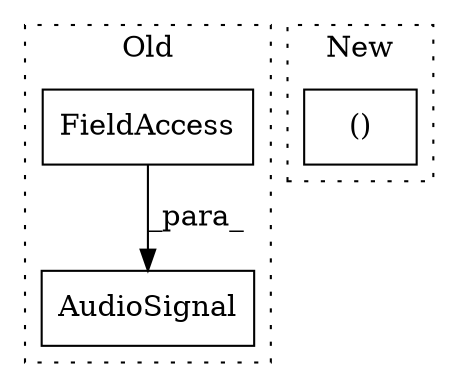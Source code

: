 digraph G {
subgraph cluster0 {
1 [label="AudioSignal" a="32" s="3721,3759" l="12,1" shape="box"];
3 [label="FieldAccess" a="22" s="3743" l="16" shape="box"];
label = "Old";
style="dotted";
}
subgraph cluster1 {
2 [label="()" a="106" s="3326" l="108" shape="box"];
label = "New";
style="dotted";
}
3 -> 1 [label="_para_"];
}